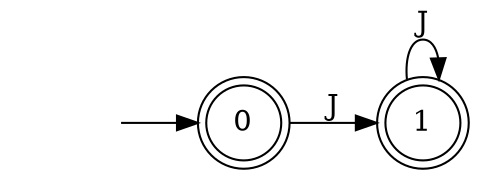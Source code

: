 digraph AFD {
    rankdir=LR;
    node [shape = circle];
    0 [shape=doublecircle];
    1 [shape=doublecircle];
    start [shape=plaintext,label=""];
    start -> 0;
    0 -> 1 [label="J"];
    1 -> 1 [label="J"];
}